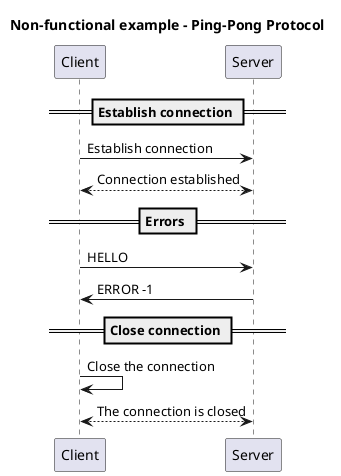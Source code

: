 @startuml non-functional-example

title "Non-functional example - Ping-Pong Protocol"

participant "Client" as c
participant "Server" as s

== Establish connection ==

c->s: Establish connection
c<-->s: Connection established

== Errors ==

c->s: HELLO
s->c: ERROR -1

== Close connection ==

c->c: Close the connection
c<-->s: The connection is closed
@enduml
